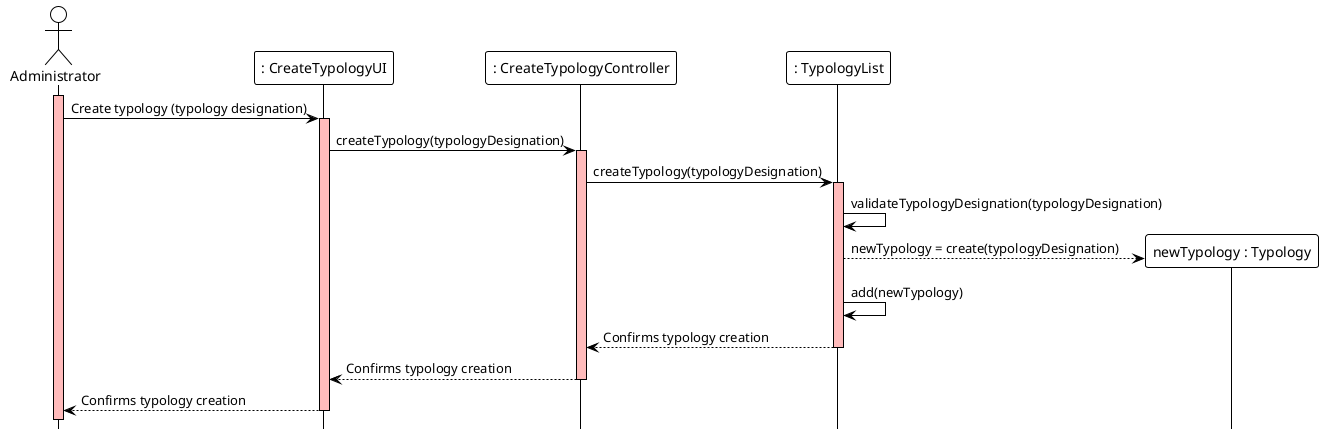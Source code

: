 @startuml
!theme plain
hide footbox

actor Administrator
participant ": CreateTypologyUI" as UI
participant ": CreateTypologyController" as Controller
participant ": TypologyList" as List
participant "newTypology : Typology" as typology

activate Administrator #FFBBBB
Administrator -> UI : Create typology (typology designation)

activate UI #FFBBBB
UI -> Controller : createTypology(typologyDesignation)

activate Controller #FFBBBB
Controller -> List : createTypology(typologyDesignation)

activate List #FFBBBB
List -> List : validateTypologyDesignation(typologyDesignation)
List --> typology  ** : newTypology = create(typologyDesignation)
List -> List : add(newTypology)
List --> Controller : Confirms typology creation
deactivate List

Controller --> UI : Confirms typology creation
deactivate Controller

UI --> Administrator : Confirms typology creation
deactivate UI

@enduml